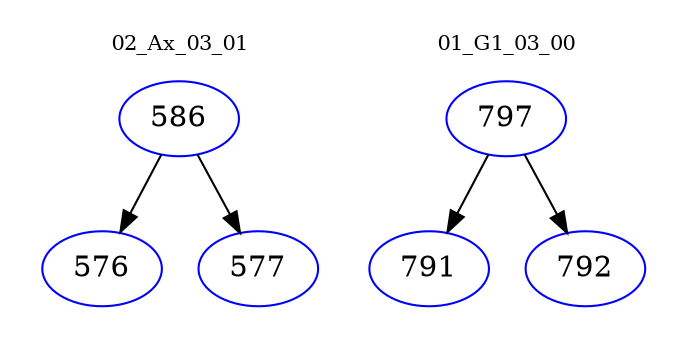 digraph{
subgraph cluster_0 {
color = white
label = "02_Ax_03_01";
fontsize=10;
T0_586 [label="586", color="blue"]
T0_586 -> T0_576 [color="black"]
T0_576 [label="576", color="blue"]
T0_586 -> T0_577 [color="black"]
T0_577 [label="577", color="blue"]
}
subgraph cluster_1 {
color = white
label = "01_G1_03_00";
fontsize=10;
T1_797 [label="797", color="blue"]
T1_797 -> T1_791 [color="black"]
T1_791 [label="791", color="blue"]
T1_797 -> T1_792 [color="black"]
T1_792 [label="792", color="blue"]
}
}
